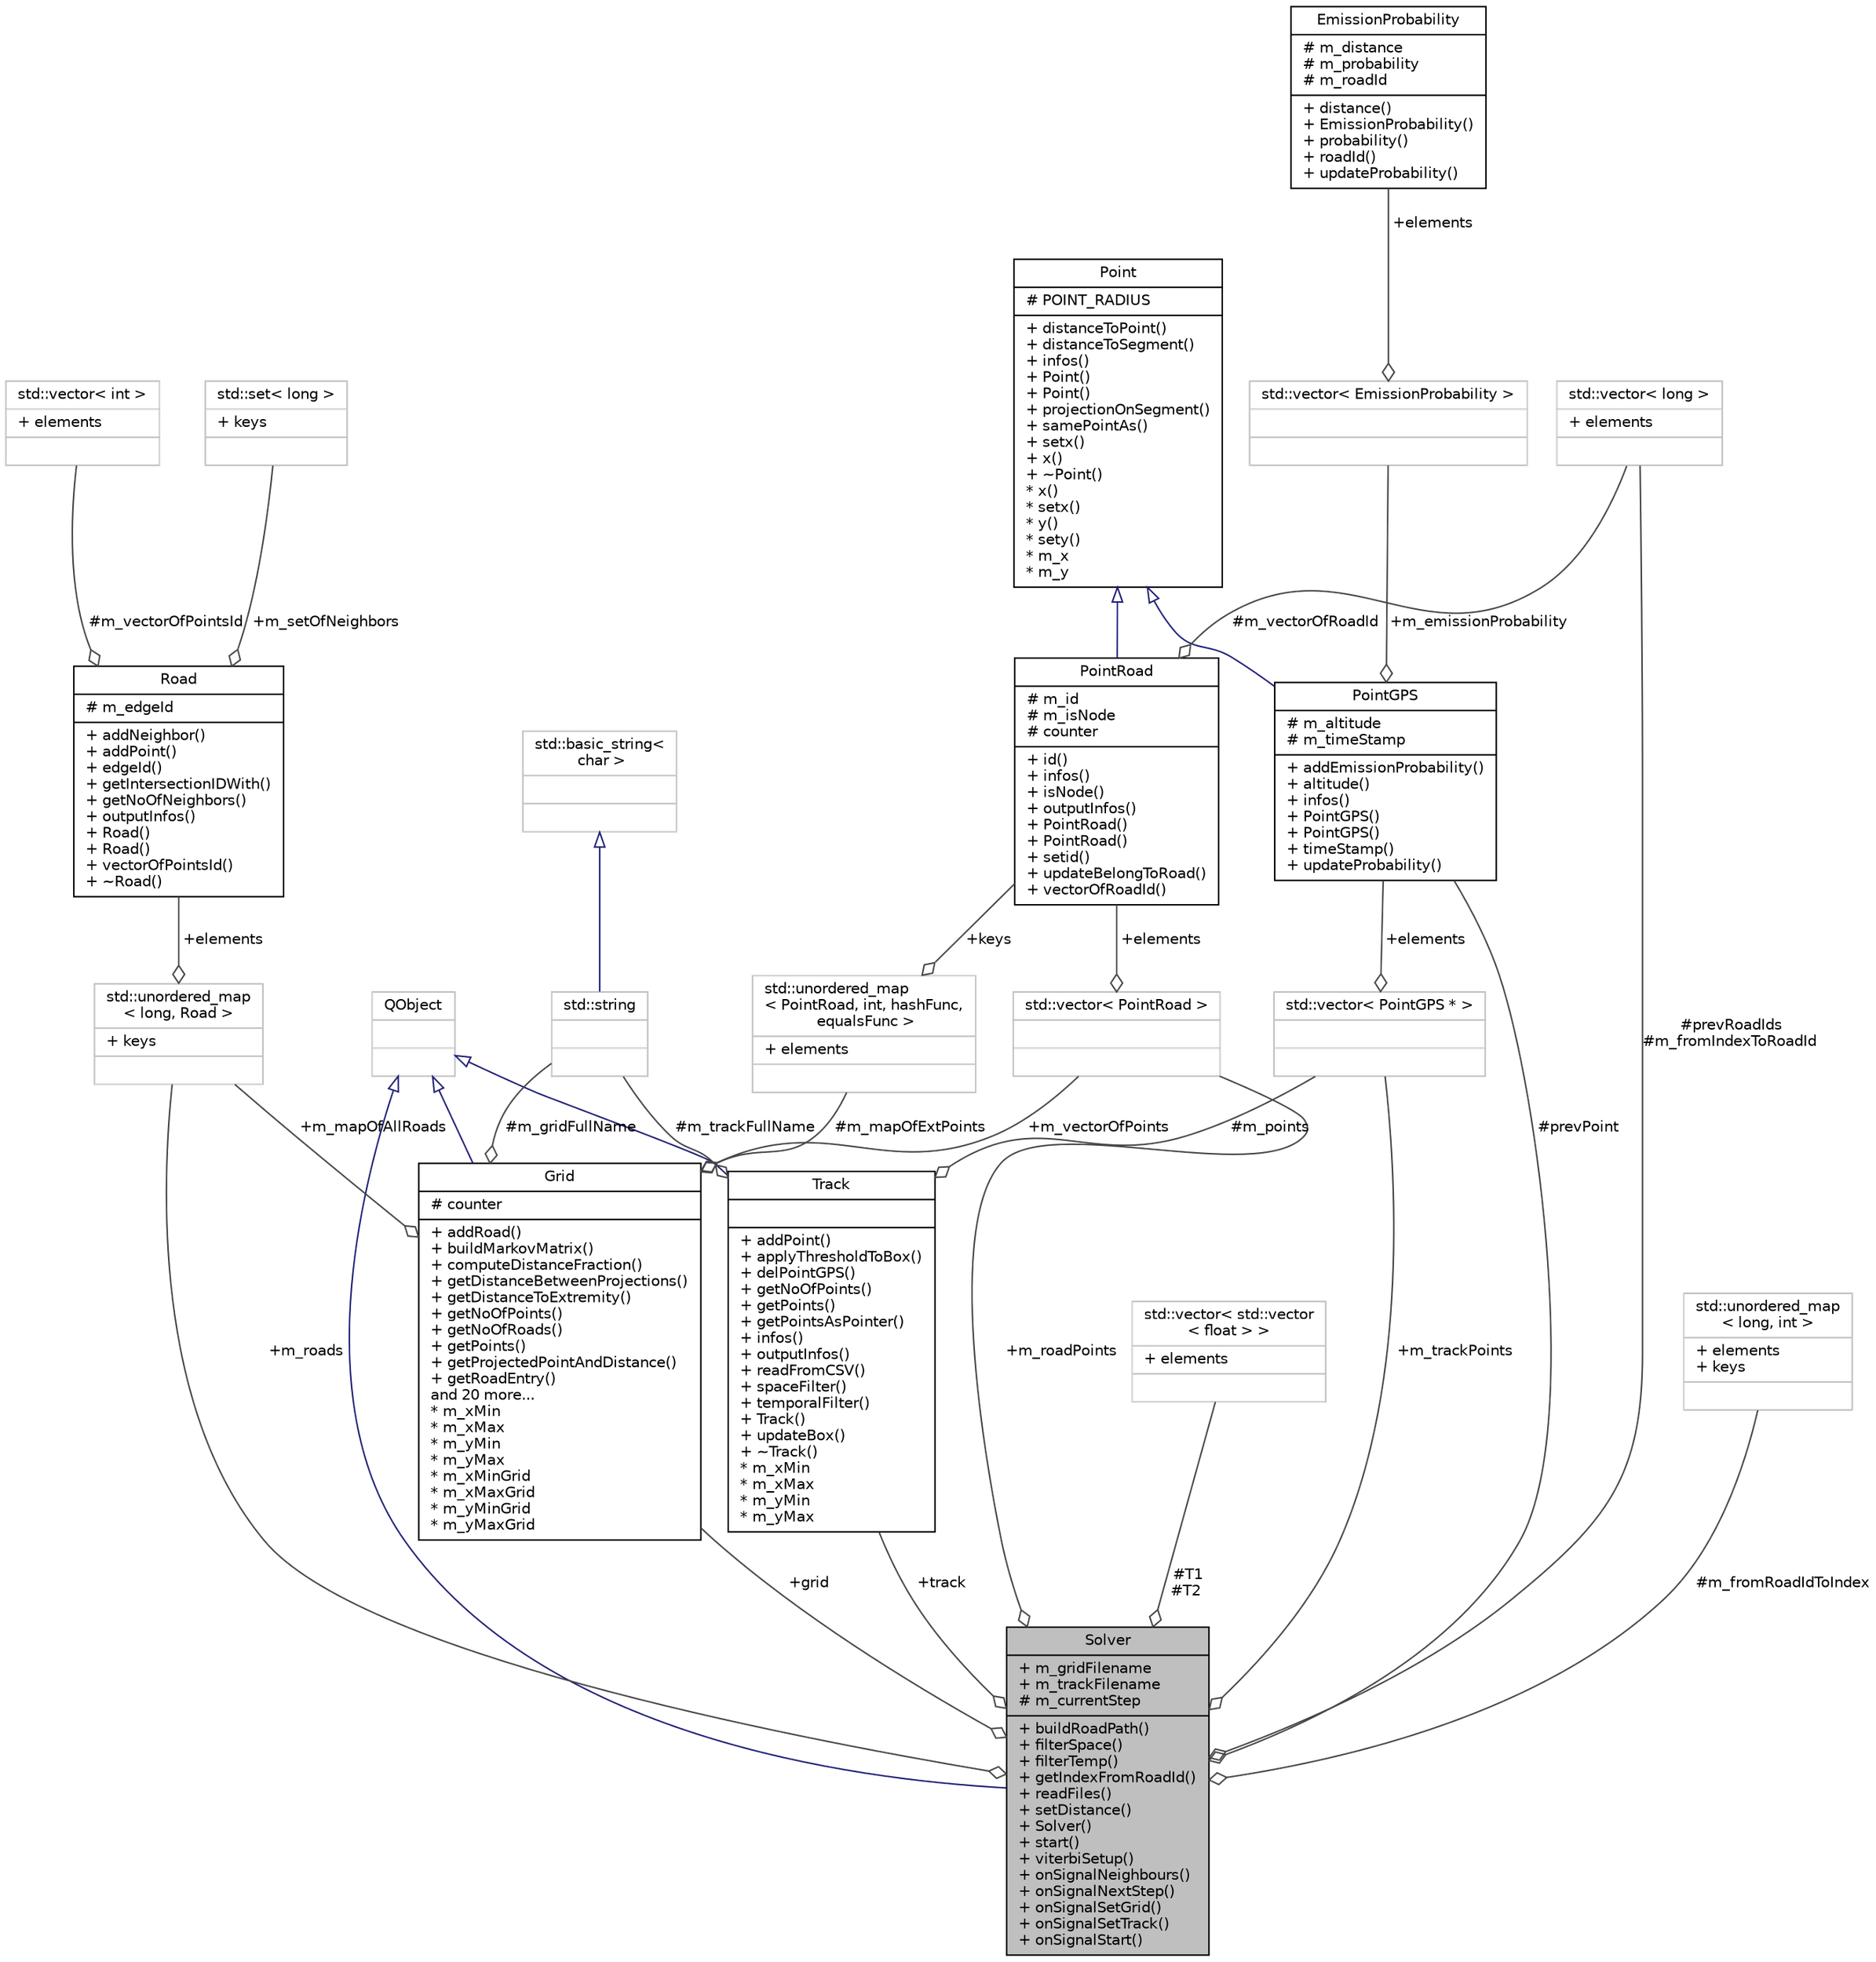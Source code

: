 digraph "Solver"
{
 // INTERACTIVE_SVG=YES
  bgcolor="transparent";
  edge [fontname="Helvetica",fontsize="10",labelfontname="Helvetica",labelfontsize="10"];
  node [fontname="Helvetica",fontsize="10",shape=record];
  Node1 [label="{Solver\n|+ m_gridFilename\l+ m_trackFilename\l# m_currentStep\l|+ buildRoadPath()\l+ filterSpace()\l+ filterTemp()\l+ getIndexFromRoadId()\l+ readFiles()\l+ setDistance()\l+ Solver()\l+ start()\l+ viterbiSetup()\l+ onSignalNeighbours()\l+ onSignalNextStep()\l+ onSignalSetGrid()\l+ onSignalSetTrack()\l+ onSignalStart()\l}",height=0.2,width=0.4,color="black", fillcolor="grey75", style="filled", fontcolor="black"];
  Node2 -> Node1 [dir="back",color="midnightblue",fontsize="10",style="solid",arrowtail="onormal",fontname="Helvetica"];
  Node2 [label="{QObject\n||}",height=0.2,width=0.4,color="grey75"];
  Node3 -> Node1 [color="grey25",fontsize="10",style="solid",label=" +grid" ,arrowhead="odiamond",fontname="Helvetica"];
  Node3 [label="{Grid\n|# counter\l|+ addRoad()\l+ buildMarkovMatrix()\l+ computeDistanceFraction()\l+ getDistanceBetweenProjections()\l+ getDistanceToExtremity()\l+ getNoOfPoints()\l+ getNoOfRoads()\l+ getPoints()\l+ getProjectedPointAndDistance()\l+ getRoadEntry()\land 20 more...\l* m_xMin\l* m_xMax\l* m_yMin\l* m_yMax\l* m_xMinGrid\l* m_xMaxGrid\l* m_yMinGrid\l* m_yMaxGrid\l}",height=0.2,width=0.4,color="black",URL="$class_grid.html",tooltip="Grid embedded roads. This describes the network. "];
  Node2 -> Node3 [dir="back",color="midnightblue",fontsize="10",style="solid",arrowtail="onormal",fontname="Helvetica"];
  Node4 -> Node3 [color="grey25",fontsize="10",style="solid",label=" +m_vectorOfPoints" ,arrowhead="odiamond",fontname="Helvetica"];
  Node4 [label="{std::vector\< PointRoad \>\n||}",height=0.2,width=0.4,color="grey75"];
  Node5 -> Node4 [color="grey25",fontsize="10",style="solid",label=" +elements" ,arrowhead="odiamond",fontname="Helvetica"];
  Node5 [label="{PointRoad\n|# m_id\l# m_isNode\l# counter\l|+ id()\l+ infos()\l+ isNode()\l+ outputInfos()\l+ PointRoad()\l+ PointRoad()\l+ setid()\l+ updateBelongToRoad()\l+ vectorOfRoadId()\l}",height=0.2,width=0.4,color="black",URL="$class_point_road.html"];
  Node6 -> Node5 [dir="back",color="midnightblue",fontsize="10",style="solid",arrowtail="onormal",fontname="Helvetica"];
  Node6 [label="{Point\n|# POINT_RADIUS\l|+ distanceToPoint()\l+ distanceToSegment()\l+ infos()\l+ Point()\l+ Point()\l+ projectionOnSegment()\l+ samePointAs()\l+ setx()\l+ x()\l+ ~Point()\l* x()\l* setx()\l* y()\l* sety()\l* m_x\l* m_y\l}",height=0.2,width=0.4,color="black",URL="$class_point.html",tooltip="The Point class. "];
  Node7 -> Node5 [color="grey25",fontsize="10",style="solid",label=" #m_vectorOfRoadId" ,arrowhead="odiamond",fontname="Helvetica"];
  Node7 [label="{std::vector\< long \>\n|+ elements\l|}",height=0.2,width=0.4,color="grey75"];
  Node8 -> Node3 [color="grey25",fontsize="10",style="solid",label=" #m_gridFullName" ,arrowhead="odiamond",fontname="Helvetica"];
  Node8 [label="{std::string\n||}",height=0.2,width=0.4,color="grey75",tooltip="STL class. "];
  Node9 -> Node8 [dir="back",color="midnightblue",fontsize="10",style="solid",arrowtail="onormal",fontname="Helvetica"];
  Node9 [label="{std::basic_string\<\l char \>\n||}",height=0.2,width=0.4,color="grey75",tooltip="STL class. "];
  Node10 -> Node3 [color="grey25",fontsize="10",style="solid",label=" #m_mapOfExtPoints" ,arrowhead="odiamond",fontname="Helvetica"];
  Node10 [label="{std::unordered_map\l\< PointRoad, int, hashFunc,\l equalsFunc \>\n|+ elements\l|}",height=0.2,width=0.4,color="grey75"];
  Node5 -> Node10 [color="grey25",fontsize="10",style="solid",label=" +keys" ,arrowhead="odiamond",fontname="Helvetica"];
  Node11 -> Node3 [color="grey25",fontsize="10",style="solid",label=" +m_mapOfAllRoads" ,arrowhead="odiamond",fontname="Helvetica"];
  Node11 [label="{std::unordered_map\l\< long, Road \>\n|+ keys\l|}",height=0.2,width=0.4,color="grey75"];
  Node12 -> Node11 [color="grey25",fontsize="10",style="solid",label=" +elements" ,arrowhead="odiamond",fontname="Helvetica"];
  Node12 [label="{Road\n|# m_edgeId\l|+ addNeighbor()\l+ addPoint()\l+ edgeId()\l+ getIntersectionIDWith()\l+ getNoOfNeighbors()\l+ outputInfos()\l+ Road()\l+ Road()\l+ vectorOfPointsId()\l+ ~Road()\l}",height=0.2,width=0.4,color="black",URL="$class_road.html",tooltip="Road is an element of a network. Road are strongly linked with Points. "];
  Node13 -> Node12 [color="grey25",fontsize="10",style="solid",label=" +m_setOfNeighbors" ,arrowhead="odiamond",fontname="Helvetica"];
  Node13 [label="{std::set\< long \>\n|+ keys\l|}",height=0.2,width=0.4,color="grey75"];
  Node14 -> Node12 [color="grey25",fontsize="10",style="solid",label=" #m_vectorOfPointsId" ,arrowhead="odiamond",fontname="Helvetica"];
  Node14 [label="{std::vector\< int \>\n|+ elements\l|}",height=0.2,width=0.4,color="grey75"];
  Node15 -> Node1 [color="grey25",fontsize="10",style="solid",label=" #T1\n#T2" ,arrowhead="odiamond",fontname="Helvetica"];
  Node15 [label="{std::vector\< std::vector\l\< float \> \>\n|+ elements\l|}",height=0.2,width=0.4,color="grey75"];
  Node16 -> Node1 [color="grey25",fontsize="10",style="solid",label=" +track" ,arrowhead="odiamond",fontname="Helvetica"];
  Node16 [label="{Track\n||+ addPoint()\l+ applyThresholdToBox()\l+ delPointGPS()\l+ getNoOfPoints()\l+ getPoints()\l+ getPointsAsPointer()\l+ infos()\l+ outputInfos()\l+ readFromCSV()\l+ spaceFilter()\l+ temporalFilter()\l+ Track()\l+ updateBox()\l+ ~Track()\l* m_xMin\l* m_xMax\l* m_yMin\l* m_yMax\l}",height=0.2,width=0.4,color="black",URL="$class_track.html",tooltip="The Track class. "];
  Node2 -> Node16 [dir="back",color="midnightblue",fontsize="10",style="solid",arrowtail="onormal",fontname="Helvetica"];
  Node8 -> Node16 [color="grey25",fontsize="10",style="solid",label=" #m_trackFullName" ,arrowhead="odiamond",fontname="Helvetica"];
  Node17 -> Node16 [color="grey25",fontsize="10",style="solid",label=" #m_points" ,arrowhead="odiamond",fontname="Helvetica"];
  Node17 [label="{std::vector\< PointGPS * \>\n||}",height=0.2,width=0.4,color="grey75"];
  Node18 -> Node17 [color="grey25",fontsize="10",style="solid",label=" +elements" ,arrowhead="odiamond",fontname="Helvetica"];
  Node18 [label="{PointGPS\n|# m_altitude\l# m_timeStamp\l|+ addEmissionProbability()\l+ altitude()\l+ infos()\l+ PointGPS()\l+ PointGPS()\l+ timeStamp()\l+ updateProbability()\l}",height=0.2,width=0.4,color="black",URL="$class_point_g_p_s.html"];
  Node6 -> Node18 [dir="back",color="midnightblue",fontsize="10",style="solid",arrowtail="onormal",fontname="Helvetica"];
  Node19 -> Node18 [color="grey25",fontsize="10",style="solid",label=" +m_emissionProbability" ,arrowhead="odiamond",fontname="Helvetica"];
  Node19 [label="{std::vector\< EmissionProbability \>\n||}",height=0.2,width=0.4,color="grey75"];
  Node20 -> Node19 [color="grey25",fontsize="10",style="solid",label=" +elements" ,arrowhead="odiamond",fontname="Helvetica"];
  Node20 [label="{EmissionProbability\n|# m_distance\l# m_probability\l# m_roadId\l|+ distance()\l+ EmissionProbability()\l+ probability()\l+ roadId()\l+ updateProbability()\l}",height=0.2,width=0.4,color="black",URL="$class_emission_probability.html"];
  Node7 -> Node1 [color="grey25",fontsize="10",style="solid",label=" #prevRoadIds\n#m_fromIndexToRoadId" ,arrowhead="odiamond",fontname="Helvetica"];
  Node4 -> Node1 [color="grey25",fontsize="10",style="solid",label=" +m_roadPoints" ,arrowhead="odiamond",fontname="Helvetica"];
  Node21 -> Node1 [color="grey25",fontsize="10",style="solid",label=" #m_fromRoadIdToIndex" ,arrowhead="odiamond",fontname="Helvetica"];
  Node21 [label="{std::unordered_map\l\< long, int \>\n|+ elements\l+ keys\l|}",height=0.2,width=0.4,color="grey75"];
  Node18 -> Node1 [color="grey25",fontsize="10",style="solid",label=" #prevPoint" ,arrowhead="odiamond",fontname="Helvetica"];
  Node17 -> Node1 [color="grey25",fontsize="10",style="solid",label=" +m_trackPoints" ,arrowhead="odiamond",fontname="Helvetica"];
  Node11 -> Node1 [color="grey25",fontsize="10",style="solid",label=" +m_roads" ,arrowhead="odiamond",fontname="Helvetica"];
}
